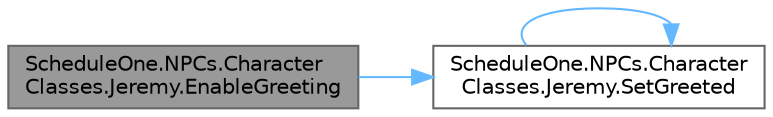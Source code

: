 digraph "ScheduleOne.NPCs.CharacterClasses.Jeremy.EnableGreeting"
{
 // LATEX_PDF_SIZE
  bgcolor="transparent";
  edge [fontname=Helvetica,fontsize=10,labelfontname=Helvetica,labelfontsize=10];
  node [fontname=Helvetica,fontsize=10,shape=box,height=0.2,width=0.4];
  rankdir="LR";
  Node1 [id="Node000001",label="ScheduleOne.NPCs.Character\lClasses.Jeremy.EnableGreeting",height=0.2,width=0.4,color="gray40", fillcolor="grey60", style="filled", fontcolor="black",tooltip=" "];
  Node1 -> Node2 [id="edge1_Node000001_Node000002",color="steelblue1",style="solid",tooltip=" "];
  Node2 [id="Node000002",label="ScheduleOne.NPCs.Character\lClasses.Jeremy.SetGreeted",height=0.2,width=0.4,color="grey40", fillcolor="white", style="filled",URL="$class_schedule_one_1_1_n_p_cs_1_1_character_classes_1_1_jeremy.html#ad9cab316b18a3d7a4fa3fb26fba2f991",tooltip=" "];
  Node2 -> Node2 [id="edge2_Node000002_Node000002",color="steelblue1",style="solid",tooltip=" "];
}
